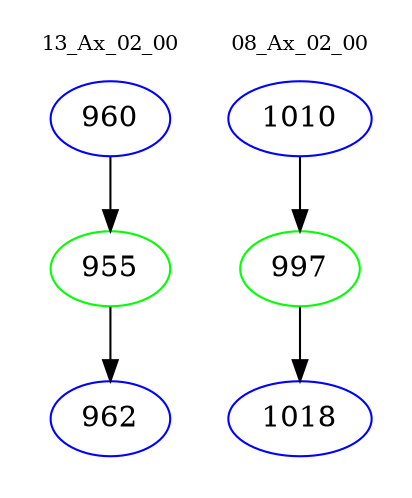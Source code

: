 digraph{
subgraph cluster_0 {
color = white
label = "13_Ax_02_00";
fontsize=10;
T0_960 [label="960", color="blue"]
T0_960 -> T0_955 [color="black"]
T0_955 [label="955", color="green"]
T0_955 -> T0_962 [color="black"]
T0_962 [label="962", color="blue"]
}
subgraph cluster_1 {
color = white
label = "08_Ax_02_00";
fontsize=10;
T1_1010 [label="1010", color="blue"]
T1_1010 -> T1_997 [color="black"]
T1_997 [label="997", color="green"]
T1_997 -> T1_1018 [color="black"]
T1_1018 [label="1018", color="blue"]
}
}
